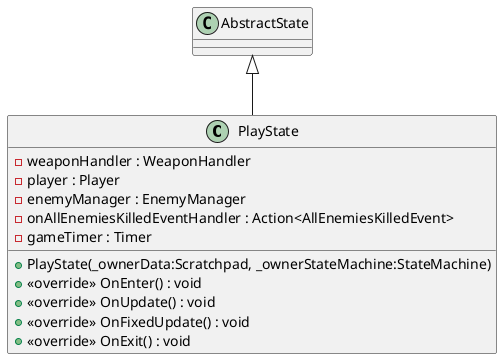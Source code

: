 @startuml
class PlayState {
    - weaponHandler : WeaponHandler
    - player : Player
    - enemyManager : EnemyManager
    - onAllEnemiesKilledEventHandler : Action<AllEnemiesKilledEvent>
    - gameTimer : Timer
    + PlayState(_ownerData:Scratchpad, _ownerStateMachine:StateMachine)
    + <<override>> OnEnter() : void
    + <<override>> OnUpdate() : void
    + <<override>> OnFixedUpdate() : void
    + <<override>> OnExit() : void
}
AbstractState <|-- PlayState
@enduml
